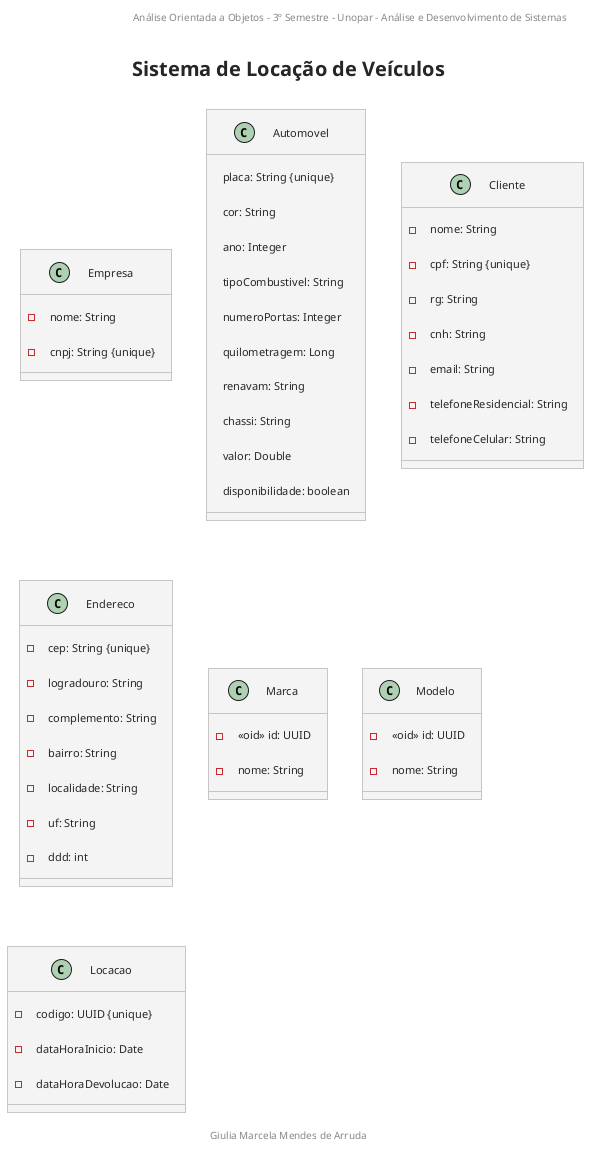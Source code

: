 @startuml
header Análise Orientada a Objetos - 3º Semestre - Unopar - Análise e Desenvolvimento de Sistemas

title Sistema de Locação de Veículos

footer Giulia Marcela Mendes de Arruda

!theme carbon-gray

class Empresa {
  - nome: String
  - cnpj: String {unique}
}

class Automovel {
  placa: String {unique}
  cor: String
  ano: Integer
  tipoCombustivel: String
  numeroPortas: Integer
  quilometragem: Long
  renavam: String
  chassi: String
  valor: Double
  disponibilidade: boolean
}

class Cliente {
  - nome: String
  - cpf: String {unique}
  - rg: String
  - cnh: String
  - email: String
  - telefoneResidencial: String
  - telefoneCelular: String
}

class Endereco {
  - cep: String {unique}
  - logradouro: String
  - complemento: String
  - bairro: String
  - localidade: String
  - uf: String
  - ddd: int
}

class Marca {
  - <<oid>> id: UUID
  - nome: String
}

class Modelo {
  - <<oid>> id: UUID
  - nome: String
}

class Locacao {
  - codigo: UUID {unique}
  - dataHoraInicio: Date
  - dataHoraDevolucao: Date
}

@enduml